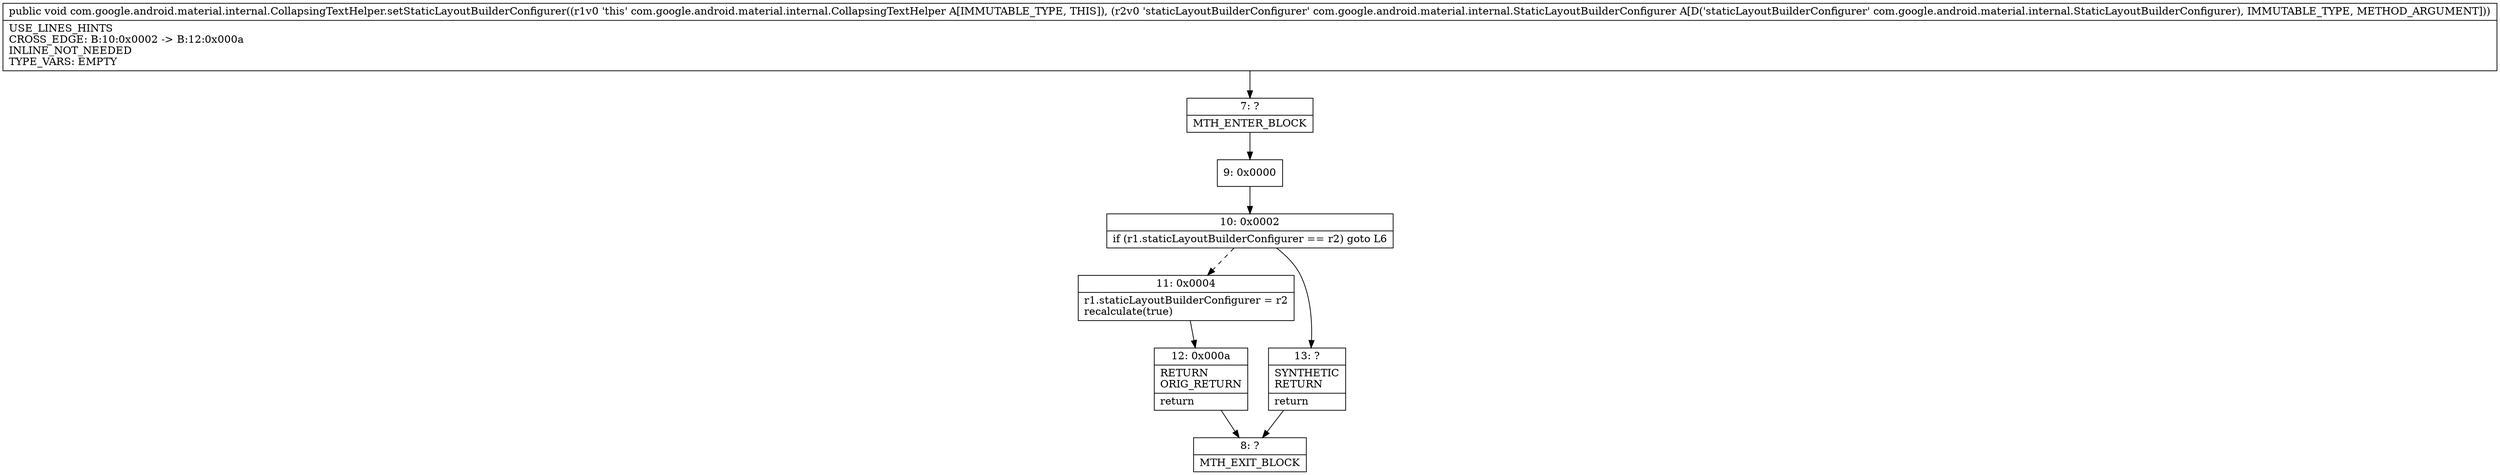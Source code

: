 digraph "CFG forcom.google.android.material.internal.CollapsingTextHelper.setStaticLayoutBuilderConfigurer(Lcom\/google\/android\/material\/internal\/StaticLayoutBuilderConfigurer;)V" {
Node_7 [shape=record,label="{7\:\ ?|MTH_ENTER_BLOCK\l}"];
Node_9 [shape=record,label="{9\:\ 0x0000}"];
Node_10 [shape=record,label="{10\:\ 0x0002|if (r1.staticLayoutBuilderConfigurer == r2) goto L6\l}"];
Node_11 [shape=record,label="{11\:\ 0x0004|r1.staticLayoutBuilderConfigurer = r2\lrecalculate(true)\l}"];
Node_12 [shape=record,label="{12\:\ 0x000a|RETURN\lORIG_RETURN\l|return\l}"];
Node_8 [shape=record,label="{8\:\ ?|MTH_EXIT_BLOCK\l}"];
Node_13 [shape=record,label="{13\:\ ?|SYNTHETIC\lRETURN\l|return\l}"];
MethodNode[shape=record,label="{public void com.google.android.material.internal.CollapsingTextHelper.setStaticLayoutBuilderConfigurer((r1v0 'this' com.google.android.material.internal.CollapsingTextHelper A[IMMUTABLE_TYPE, THIS]), (r2v0 'staticLayoutBuilderConfigurer' com.google.android.material.internal.StaticLayoutBuilderConfigurer A[D('staticLayoutBuilderConfigurer' com.google.android.material.internal.StaticLayoutBuilderConfigurer), IMMUTABLE_TYPE, METHOD_ARGUMENT]))  | USE_LINES_HINTS\lCROSS_EDGE: B:10:0x0002 \-\> B:12:0x000a\lINLINE_NOT_NEEDED\lTYPE_VARS: EMPTY\l}"];
MethodNode -> Node_7;Node_7 -> Node_9;
Node_9 -> Node_10;
Node_10 -> Node_11[style=dashed];
Node_10 -> Node_13;
Node_11 -> Node_12;
Node_12 -> Node_8;
Node_13 -> Node_8;
}

